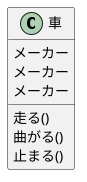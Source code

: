@startuml
skinparam classAttributeIconSize 0
class 車 {
 メーカー
 メーカー
 メーカー
 走る()
 曲がる()
 止まる()
}

@enduml
